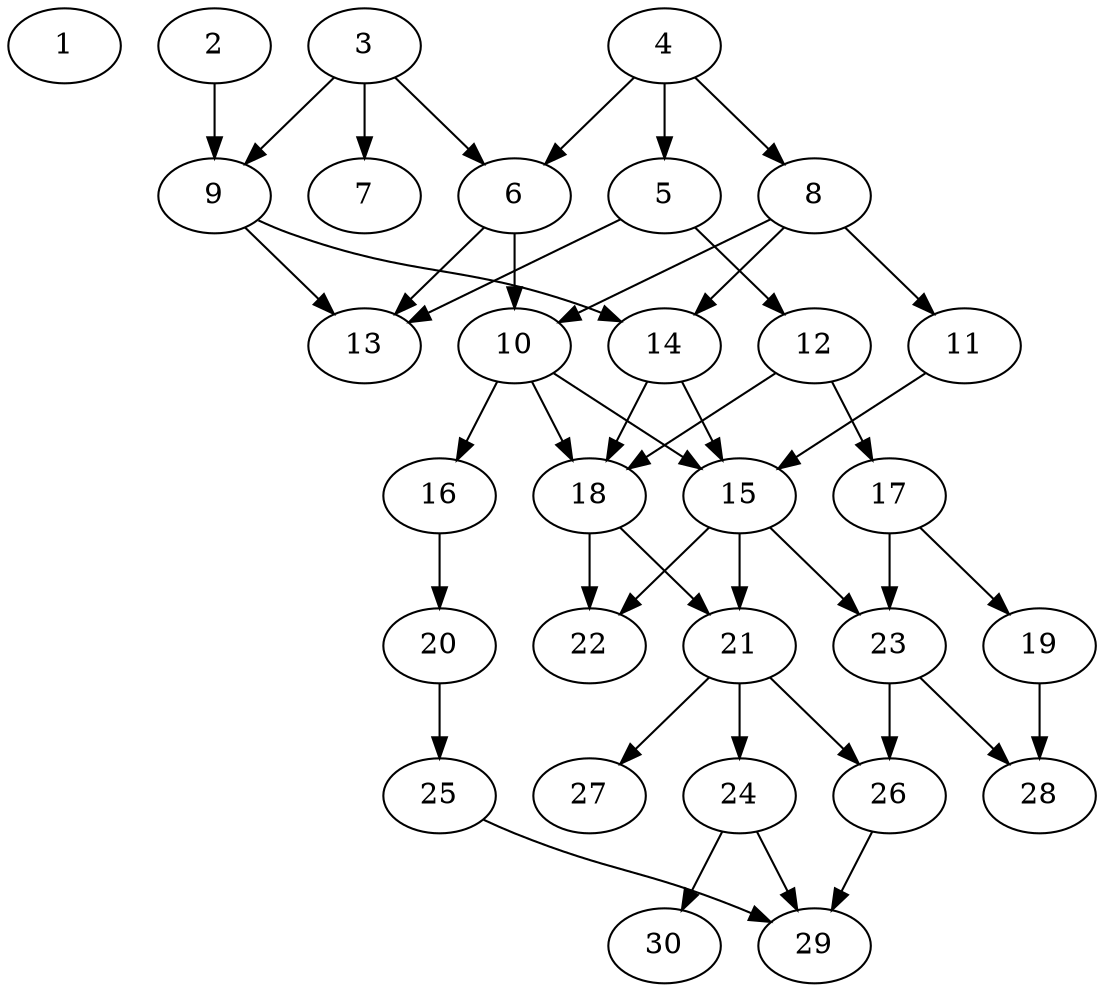 // DAG automatically generated by daggen at Thu Oct  3 14:04:18 2019
// ./daggen --dot -n 30 --ccr 0.5 --fat 0.5 --regular 0.9 --density 0.5 --mindata 5242880 --maxdata 52428800 
digraph G {
  1 [size="23154688", alpha="0.16", expect_size="11577344"] 
  2 [size="31066112", alpha="0.03", expect_size="15533056"] 
  2 -> 9 [size ="15533056"]
  3 [size="35825664", alpha="0.01", expect_size="17912832"] 
  3 -> 6 [size ="17912832"]
  3 -> 7 [size ="17912832"]
  3 -> 9 [size ="17912832"]
  4 [size="17913856", alpha="0.06", expect_size="8956928"] 
  4 -> 5 [size ="8956928"]
  4 -> 6 [size ="8956928"]
  4 -> 8 [size ="8956928"]
  5 [size="99377152", alpha="0.05", expect_size="49688576"] 
  5 -> 12 [size ="49688576"]
  5 -> 13 [size ="49688576"]
  6 [size="54525952", alpha="0.15", expect_size="27262976"] 
  6 -> 10 [size ="27262976"]
  6 -> 13 [size ="27262976"]
  7 [size="85764096", alpha="0.17", expect_size="42882048"] 
  8 [size="11749376", alpha="0.04", expect_size="5874688"] 
  8 -> 10 [size ="5874688"]
  8 -> 11 [size ="5874688"]
  8 -> 14 [size ="5874688"]
  9 [size="57016320", alpha="0.16", expect_size="28508160"] 
  9 -> 13 [size ="28508160"]
  9 -> 14 [size ="28508160"]
  10 [size="60205056", alpha="0.07", expect_size="30102528"] 
  10 -> 15 [size ="30102528"]
  10 -> 16 [size ="30102528"]
  10 -> 18 [size ="30102528"]
  11 [size="66672640", alpha="0.03", expect_size="33336320"] 
  11 -> 15 [size ="33336320"]
  12 [size="49956864", alpha="0.19", expect_size="24978432"] 
  12 -> 17 [size ="24978432"]
  12 -> 18 [size ="24978432"]
  13 [size="62480384", alpha="0.05", expect_size="31240192"] 
  14 [size="67457024", alpha="0.03", expect_size="33728512"] 
  14 -> 15 [size ="33728512"]
  14 -> 18 [size ="33728512"]
  15 [size="96569344", alpha="0.00", expect_size="48284672"] 
  15 -> 21 [size ="48284672"]
  15 -> 22 [size ="48284672"]
  15 -> 23 [size ="48284672"]
  16 [size="23961600", alpha="0.05", expect_size="11980800"] 
  16 -> 20 [size ="11980800"]
  17 [size="93921280", alpha="0.07", expect_size="46960640"] 
  17 -> 19 [size ="46960640"]
  17 -> 23 [size ="46960640"]
  18 [size="80291840", alpha="0.07", expect_size="40145920"] 
  18 -> 21 [size ="40145920"]
  18 -> 22 [size ="40145920"]
  19 [size="99594240", alpha="0.05", expect_size="49797120"] 
  19 -> 28 [size ="49797120"]
  20 [size="78817280", alpha="0.01", expect_size="39408640"] 
  20 -> 25 [size ="39408640"]
  21 [size="15458304", alpha="0.20", expect_size="7729152"] 
  21 -> 24 [size ="7729152"]
  21 -> 26 [size ="7729152"]
  21 -> 27 [size ="7729152"]
  22 [size="31111168", alpha="0.03", expect_size="15555584"] 
  23 [size="25255936", alpha="0.11", expect_size="12627968"] 
  23 -> 26 [size ="12627968"]
  23 -> 28 [size ="12627968"]
  24 [size="47849472", alpha="0.02", expect_size="23924736"] 
  24 -> 29 [size ="23924736"]
  24 -> 30 [size ="23924736"]
  25 [size="61302784", alpha="0.10", expect_size="30651392"] 
  25 -> 29 [size ="30651392"]
  26 [size="63506432", alpha="0.09", expect_size="31753216"] 
  26 -> 29 [size ="31753216"]
  27 [size="86423552", alpha="0.03", expect_size="43211776"] 
  28 [size="26793984", alpha="0.18", expect_size="13396992"] 
  29 [size="61394944", alpha="0.02", expect_size="30697472"] 
  30 [size="83263488", alpha="0.17", expect_size="41631744"] 
}
